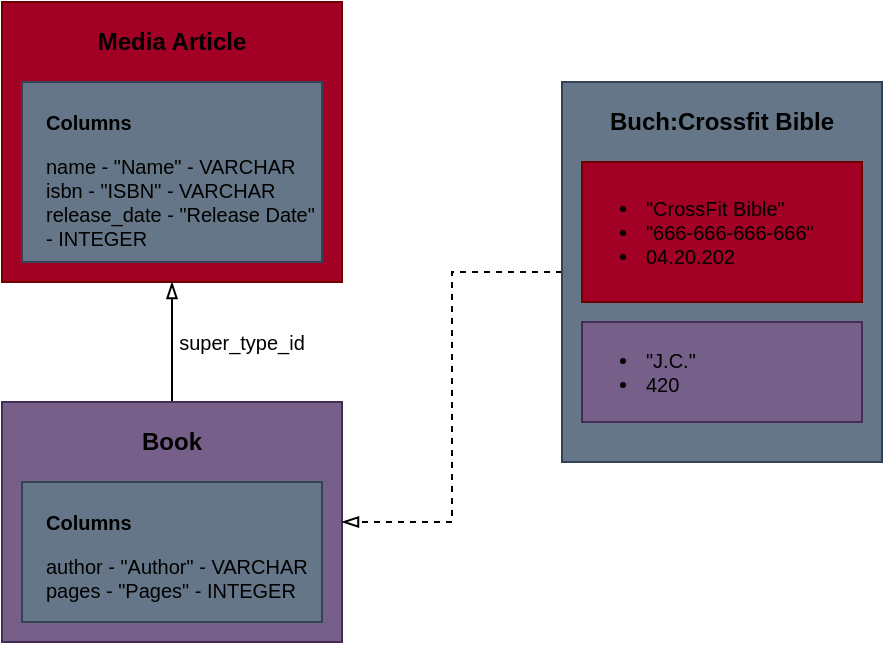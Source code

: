 <mxfile version="13.7.5" type="device"><diagram id="lL8LNFUE596ql5_78HAZ" name="Page-1"><mxGraphModel dx="813" dy="458" grid="1" gridSize="10" guides="1" tooltips="1" connect="1" arrows="1" fold="1" page="1" pageScale="1" pageWidth="827" pageHeight="1169" math="0" shadow="0"><root><mxCell id="0"/><mxCell id="1" parent="0"/><mxCell id="t7fdzj594dWxyzwpe7nm-1" value="" style="rounded=0;whiteSpace=wrap;html=1;fillColor=#a20025;strokeColor=#6F0000;fontColor=#ffffff;" vertex="1" parent="1"><mxGeometry x="120" y="120" width="170" height="140" as="geometry"/></mxCell><mxCell id="t7fdzj594dWxyzwpe7nm-2" value="&lt;b&gt;Media Article&lt;/b&gt;" style="text;html=1;strokeColor=none;fillColor=none;align=center;verticalAlign=middle;whiteSpace=wrap;rounded=0;" vertex="1" parent="1"><mxGeometry x="120" y="130" width="170" height="20" as="geometry"/></mxCell><mxCell id="t7fdzj594dWxyzwpe7nm-3" value="" style="rounded=0;whiteSpace=wrap;html=1;fillColor=#647687;strokeColor=#314354;fontColor=#ffffff;" vertex="1" parent="1"><mxGeometry x="130" y="160" width="150" height="90" as="geometry"/></mxCell><mxCell id="t7fdzj594dWxyzwpe7nm-4" value="&lt;b&gt;Columns&lt;/b&gt;" style="text;html=1;strokeColor=none;fillColor=none;align=left;verticalAlign=middle;whiteSpace=wrap;rounded=0;fontSize=10;" vertex="1" parent="1"><mxGeometry x="140" y="170" width="50" height="20" as="geometry"/></mxCell><mxCell id="t7fdzj594dWxyzwpe7nm-5" value="name - &quot;Name&quot; - VARCHAR&lt;br&gt;isbn - &quot;ISBN&quot; - VARCHAR&lt;br&gt;release_date - &quot;Release Date&quot; - INTEGER" style="text;html=1;strokeColor=none;fillColor=none;align=left;verticalAlign=top;whiteSpace=wrap;rounded=0;fontSize=10;" vertex="1" parent="1"><mxGeometry x="140" y="190" width="140" height="60" as="geometry"/></mxCell><mxCell id="t7fdzj594dWxyzwpe7nm-23" style="edgeStyle=orthogonalEdgeStyle;rounded=0;orthogonalLoop=1;jettySize=auto;html=1;exitX=0.5;exitY=0;exitDx=0;exitDy=0;entryX=0.5;entryY=1;entryDx=0;entryDy=0;endArrow=blockThin;endFill=0;fontSize=10;" edge="1" parent="1" source="t7fdzj594dWxyzwpe7nm-6" target="t7fdzj594dWxyzwpe7nm-1"><mxGeometry relative="1" as="geometry"/></mxCell><mxCell id="t7fdzj594dWxyzwpe7nm-6" value="" style="rounded=0;whiteSpace=wrap;html=1;fillColor=#76608a;strokeColor=#432D57;fontColor=#ffffff;" vertex="1" parent="1"><mxGeometry x="120" y="320" width="170" height="120" as="geometry"/></mxCell><mxCell id="t7fdzj594dWxyzwpe7nm-7" value="&lt;b&gt;Book&lt;/b&gt;" style="text;html=1;strokeColor=none;fillColor=none;align=center;verticalAlign=middle;whiteSpace=wrap;rounded=0;" vertex="1" parent="1"><mxGeometry x="120" y="330" width="170" height="20" as="geometry"/></mxCell><mxCell id="t7fdzj594dWxyzwpe7nm-8" value="" style="rounded=0;whiteSpace=wrap;html=1;fillColor=#647687;strokeColor=#314354;fontColor=#ffffff;" vertex="1" parent="1"><mxGeometry x="130" y="360" width="150" height="70" as="geometry"/></mxCell><mxCell id="t7fdzj594dWxyzwpe7nm-9" value="&lt;b&gt;Columns&lt;/b&gt;" style="text;html=1;strokeColor=none;fillColor=none;align=left;verticalAlign=middle;whiteSpace=wrap;rounded=0;fontSize=10;" vertex="1" parent="1"><mxGeometry x="140" y="370" width="50" height="20" as="geometry"/></mxCell><mxCell id="t7fdzj594dWxyzwpe7nm-10" value="author - &quot;Author&quot; - VARCHAR&lt;br&gt;pages - &quot;Pages&quot; - INTEGER" style="text;html=1;strokeColor=none;fillColor=none;align=left;verticalAlign=top;whiteSpace=wrap;rounded=0;fontSize=10;" vertex="1" parent="1"><mxGeometry x="140" y="390" width="140" height="40" as="geometry"/></mxCell><mxCell id="t7fdzj594dWxyzwpe7nm-22" style="edgeStyle=orthogonalEdgeStyle;rounded=0;orthogonalLoop=1;jettySize=auto;html=1;entryX=1;entryY=0.5;entryDx=0;entryDy=0;endArrow=blockThin;endFill=0;fontSize=10;dashed=1;" edge="1" parent="1" source="t7fdzj594dWxyzwpe7nm-12" target="t7fdzj594dWxyzwpe7nm-6"><mxGeometry relative="1" as="geometry"/></mxCell><mxCell id="t7fdzj594dWxyzwpe7nm-12" value="" style="rounded=0;whiteSpace=wrap;html=1;fontSize=10;align=left;fillColor=#647687;strokeColor=#314354;fontColor=#ffffff;" vertex="1" parent="1"><mxGeometry x="400" y="160" width="160" height="190" as="geometry"/></mxCell><mxCell id="t7fdzj594dWxyzwpe7nm-13" value="&lt;span style=&quot;font-size: 12px&quot;&gt;&lt;b&gt;Buch:Crossfit Bible&lt;/b&gt;&lt;/span&gt;" style="text;html=1;strokeColor=none;fillColor=none;align=center;verticalAlign=middle;whiteSpace=wrap;rounded=0;fontSize=10;" vertex="1" parent="1"><mxGeometry x="400" y="170" width="160" height="20" as="geometry"/></mxCell><mxCell id="t7fdzj594dWxyzwpe7nm-15" value="" style="rounded=0;whiteSpace=wrap;html=1;fontSize=10;align=left;fillColor=#a20025;strokeColor=#6F0000;fontColor=#ffffff;" vertex="1" parent="1"><mxGeometry x="410" y="200" width="140" height="70" as="geometry"/></mxCell><mxCell id="t7fdzj594dWxyzwpe7nm-16" value="&lt;ul&gt;&lt;li&gt;&quot;CrossFit Bible&quot;&lt;/li&gt;&lt;li&gt;&quot;666-666-666-666&quot;&lt;/li&gt;&lt;li&gt;04.20.202&lt;/li&gt;&lt;/ul&gt;" style="text;html=1;strokeColor=none;fillColor=none;align=left;verticalAlign=middle;whiteSpace=wrap;rounded=0;fontSize=10;labelPosition=center;verticalLabelPosition=middle;" vertex="1" parent="1"><mxGeometry x="400" y="200" width="130" height="70" as="geometry"/></mxCell><mxCell id="t7fdzj594dWxyzwpe7nm-18" value="" style="rounded=0;whiteSpace=wrap;html=1;fontSize=10;align=left;fillColor=#76608a;strokeColor=#432D57;fontColor=#ffffff;" vertex="1" parent="1"><mxGeometry x="410" y="280" width="140" height="50" as="geometry"/></mxCell><mxCell id="t7fdzj594dWxyzwpe7nm-19" value="&lt;ul&gt;&lt;li&gt;&quot;J.C.&quot;&lt;/li&gt;&lt;li&gt;420&lt;/li&gt;&lt;/ul&gt;" style="text;html=1;strokeColor=none;fillColor=none;align=left;verticalAlign=middle;whiteSpace=wrap;rounded=0;fontSize=10;" vertex="1" parent="1"><mxGeometry x="400" y="280" width="140" height="50" as="geometry"/></mxCell><mxCell id="t7fdzj594dWxyzwpe7nm-24" value="super_type_id" style="text;html=1;strokeColor=none;fillColor=none;align=center;verticalAlign=middle;whiteSpace=wrap;rounded=0;fontSize=10;" vertex="1" parent="1"><mxGeometry x="205" y="280" width="70" height="20" as="geometry"/></mxCell></root></mxGraphModel></diagram></mxfile>